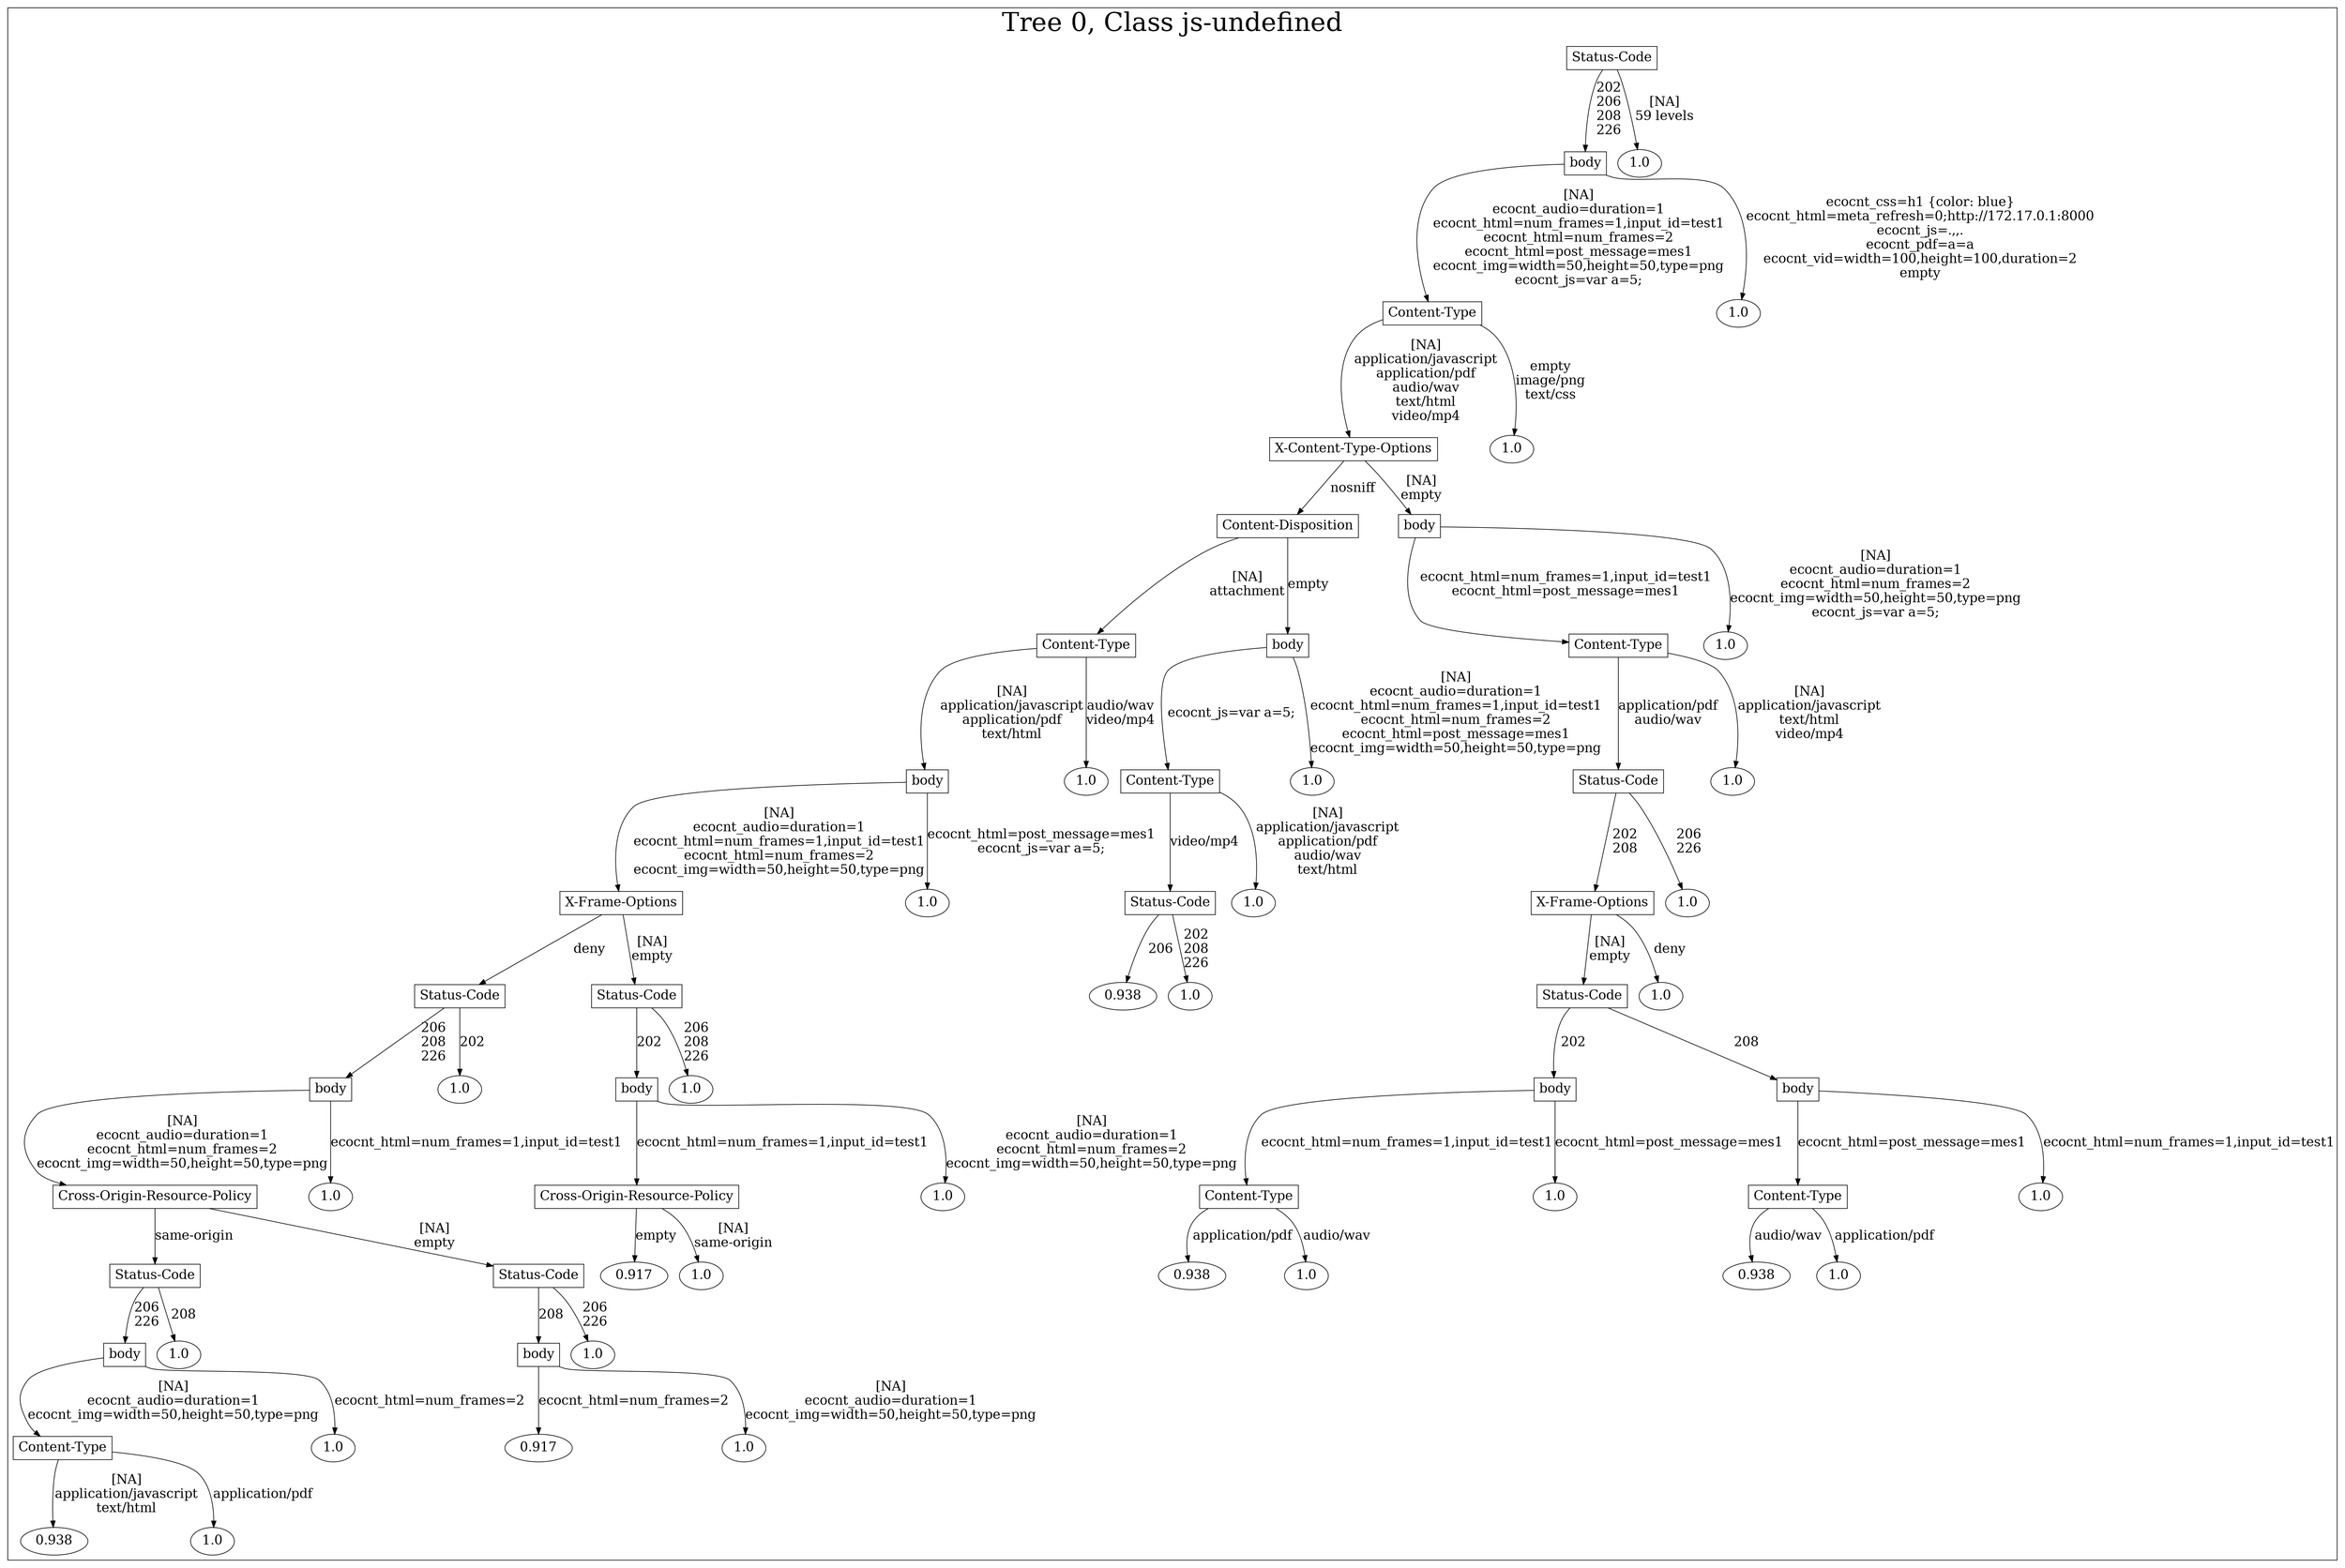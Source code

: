 /*
Generated by:
    http://https://github.com/h2oai/h2o-3/tree/master/h2o-genmodel/src/main/java/hex/genmodel/tools/PrintMojo.java
*/

/*
On a mac:

$ brew install graphviz
$ dot -Tpng file.gv -o file.png
$ open file.png
*/

digraph G {

subgraph cluster_0 {
/* Nodes */

/* Level 0 */
{
"SG_0_Node_0" [shape=box, fontsize=20, label="Status-Code"]
}

/* Level 1 */
{
"SG_0_Node_1" [shape=box, fontsize=20, label="body"]
"SG_0_Node_37" [fontsize=20, label="1.0"]
}

/* Level 2 */
{
"SG_0_Node_2" [shape=box, fontsize=20, label="Content-Type"]
"SG_0_Node_38" [fontsize=20, label="1.0"]
}

/* Level 3 */
{
"SG_0_Node_3" [shape=box, fontsize=20, label="X-Content-Type-Options"]
"SG_0_Node_39" [fontsize=20, label="1.0"]
}

/* Level 4 */
{
"SG_0_Node_4" [shape=box, fontsize=20, label="Content-Disposition"]
"SG_0_Node_5" [shape=box, fontsize=20, label="body"]
}

/* Level 5 */
{
"SG_0_Node_6" [shape=box, fontsize=20, label="Content-Type"]
"SG_0_Node_7" [shape=box, fontsize=20, label="body"]
"SG_0_Node_8" [shape=box, fontsize=20, label="Content-Type"]
"SG_0_Node_40" [fontsize=20, label="1.0"]
}

/* Level 6 */
{
"SG_0_Node_9" [shape=box, fontsize=20, label="body"]
"SG_0_Node_41" [fontsize=20, label="1.0"]
"SG_0_Node_10" [shape=box, fontsize=20, label="Content-Type"]
"SG_0_Node_42" [fontsize=20, label="1.0"]
"SG_0_Node_11" [shape=box, fontsize=20, label="Status-Code"]
"SG_0_Node_43" [fontsize=20, label="1.0"]
}

/* Level 7 */
{
"SG_0_Node_12" [shape=box, fontsize=20, label="X-Frame-Options"]
"SG_0_Node_44" [fontsize=20, label="1.0"]
"SG_0_Node_13" [shape=box, fontsize=20, label="Status-Code"]
"SG_0_Node_45" [fontsize=20, label="1.0"]
"SG_0_Node_14" [shape=box, fontsize=20, label="X-Frame-Options"]
"SG_0_Node_46" [fontsize=20, label="1.0"]
}

/* Level 8 */
{
"SG_0_Node_15" [shape=box, fontsize=20, label="Status-Code"]
"SG_0_Node_16" [shape=box, fontsize=20, label="Status-Code"]
"SG_0_Node_47" [fontsize=20, label="0.938"]
"SG_0_Node_48" [fontsize=20, label="1.0"]
"SG_0_Node_18" [shape=box, fontsize=20, label="Status-Code"]
"SG_0_Node_49" [fontsize=20, label="1.0"]
}

/* Level 9 */
{
"SG_0_Node_19" [shape=box, fontsize=20, label="body"]
"SG_0_Node_50" [fontsize=20, label="1.0"]
"SG_0_Node_20" [shape=box, fontsize=20, label="body"]
"SG_0_Node_51" [fontsize=20, label="1.0"]
"SG_0_Node_21" [shape=box, fontsize=20, label="body"]
"SG_0_Node_22" [shape=box, fontsize=20, label="body"]
}

/* Level 10 */
{
"SG_0_Node_23" [shape=box, fontsize=20, label="Cross-Origin-Resource-Policy"]
"SG_0_Node_52" [fontsize=20, label="1.0"]
"SG_0_Node_24" [shape=box, fontsize=20, label="Cross-Origin-Resource-Policy"]
"SG_0_Node_53" [fontsize=20, label="1.0"]
"SG_0_Node_25" [shape=box, fontsize=20, label="Content-Type"]
"SG_0_Node_54" [fontsize=20, label="1.0"]
"SG_0_Node_26" [shape=box, fontsize=20, label="Content-Type"]
"SG_0_Node_55" [fontsize=20, label="1.0"]
}

/* Level 11 */
{
"SG_0_Node_27" [shape=box, fontsize=20, label="Status-Code"]
"SG_0_Node_28" [shape=box, fontsize=20, label="Status-Code"]
"SG_0_Node_56" [fontsize=20, label="0.917"]
"SG_0_Node_57" [fontsize=20, label="1.0"]
"SG_0_Node_58" [fontsize=20, label="0.938"]
"SG_0_Node_59" [fontsize=20, label="1.0"]
"SG_0_Node_60" [fontsize=20, label="0.938"]
"SG_0_Node_61" [fontsize=20, label="1.0"]
}

/* Level 12 */
{
"SG_0_Node_32" [shape=box, fontsize=20, label="body"]
"SG_0_Node_62" [fontsize=20, label="1.0"]
"SG_0_Node_33" [shape=box, fontsize=20, label="body"]
"SG_0_Node_63" [fontsize=20, label="1.0"]
}

/* Level 13 */
{
"SG_0_Node_34" [shape=box, fontsize=20, label="Content-Type"]
"SG_0_Node_64" [fontsize=20, label="1.0"]
"SG_0_Node_65" [fontsize=20, label="0.917"]
"SG_0_Node_66" [fontsize=20, label="1.0"]
}

/* Level 14 */
{
"SG_0_Node_67" [fontsize=20, label="0.938"]
"SG_0_Node_68" [fontsize=20, label="1.0"]
}

/* Edges */
"SG_0_Node_0" -> "SG_0_Node_1" [fontsize=20, label="202
206
208
226
"]
"SG_0_Node_0" -> "SG_0_Node_37" [fontsize=20, label="[NA]
59 levels
"]
"SG_0_Node_1" -> "SG_0_Node_2" [fontsize=20, label="[NA]
ecocnt_audio=duration=1
ecocnt_html=num_frames=1,input_id=test1
ecocnt_html=num_frames=2
ecocnt_html=post_message=mes1
ecocnt_img=width=50,height=50,type=png
ecocnt_js=var a=5;
"]
"SG_0_Node_1" -> "SG_0_Node_38" [fontsize=20, label="ecocnt_css=h1 {color: blue}
ecocnt_html=meta_refresh=0;http://172.17.0.1:8000
ecocnt_js=.,,.
ecocnt_pdf=a=a
ecocnt_vid=width=100,height=100,duration=2
empty
"]
"SG_0_Node_2" -> "SG_0_Node_3" [fontsize=20, label="[NA]
application/javascript
application/pdf
audio/wav
text/html
video/mp4
"]
"SG_0_Node_2" -> "SG_0_Node_39" [fontsize=20, label="empty
image/png
text/css
"]
"SG_0_Node_3" -> "SG_0_Node_4" [fontsize=20, label="nosniff
"]
"SG_0_Node_3" -> "SG_0_Node_5" [fontsize=20, label="[NA]
empty
"]
"SG_0_Node_5" -> "SG_0_Node_8" [fontsize=20, label="ecocnt_html=num_frames=1,input_id=test1
ecocnt_html=post_message=mes1
"]
"SG_0_Node_5" -> "SG_0_Node_40" [fontsize=20, label="[NA]
ecocnt_audio=duration=1
ecocnt_html=num_frames=2
ecocnt_img=width=50,height=50,type=png
ecocnt_js=var a=5;
"]
"SG_0_Node_8" -> "SG_0_Node_11" [fontsize=20, label="application/pdf
audio/wav
"]
"SG_0_Node_8" -> "SG_0_Node_43" [fontsize=20, label="[NA]
application/javascript
text/html
video/mp4
"]
"SG_0_Node_11" -> "SG_0_Node_14" [fontsize=20, label="202
208
"]
"SG_0_Node_11" -> "SG_0_Node_46" [fontsize=20, label="206
226
"]
"SG_0_Node_14" -> "SG_0_Node_18" [fontsize=20, label="[NA]
empty
"]
"SG_0_Node_14" -> "SG_0_Node_49" [fontsize=20, label="deny
"]
"SG_0_Node_18" -> "SG_0_Node_21" [fontsize=20, label="202
"]
"SG_0_Node_18" -> "SG_0_Node_22" [fontsize=20, label="208
"]
"SG_0_Node_22" -> "SG_0_Node_26" [fontsize=20, label="ecocnt_html=post_message=mes1
"]
"SG_0_Node_22" -> "SG_0_Node_55" [fontsize=20, label="ecocnt_html=num_frames=1,input_id=test1
"]
"SG_0_Node_26" -> "SG_0_Node_60" [fontsize=20, label="audio/wav
"]
"SG_0_Node_26" -> "SG_0_Node_61" [fontsize=20, label="application/pdf
"]
"SG_0_Node_21" -> "SG_0_Node_25" [fontsize=20, label="ecocnt_html=num_frames=1,input_id=test1
"]
"SG_0_Node_21" -> "SG_0_Node_54" [fontsize=20, label="ecocnt_html=post_message=mes1
"]
"SG_0_Node_25" -> "SG_0_Node_58" [fontsize=20, label="application/pdf
"]
"SG_0_Node_25" -> "SG_0_Node_59" [fontsize=20, label="audio/wav
"]
"SG_0_Node_4" -> "SG_0_Node_6" [fontsize=20, label="[NA]
attachment
"]
"SG_0_Node_4" -> "SG_0_Node_7" [fontsize=20, label="empty
"]
"SG_0_Node_7" -> "SG_0_Node_10" [fontsize=20, label="ecocnt_js=var a=5;
"]
"SG_0_Node_7" -> "SG_0_Node_42" [fontsize=20, label="[NA]
ecocnt_audio=duration=1
ecocnt_html=num_frames=1,input_id=test1
ecocnt_html=num_frames=2
ecocnt_html=post_message=mes1
ecocnt_img=width=50,height=50,type=png
"]
"SG_0_Node_10" -> "SG_0_Node_13" [fontsize=20, label="video/mp4
"]
"SG_0_Node_10" -> "SG_0_Node_45" [fontsize=20, label="[NA]
application/javascript
application/pdf
audio/wav
text/html
"]
"SG_0_Node_13" -> "SG_0_Node_47" [fontsize=20, label="206
"]
"SG_0_Node_13" -> "SG_0_Node_48" [fontsize=20, label="202
208
226
"]
"SG_0_Node_6" -> "SG_0_Node_9" [fontsize=20, label="[NA]
application/javascript
application/pdf
text/html
"]
"SG_0_Node_6" -> "SG_0_Node_41" [fontsize=20, label="audio/wav
video/mp4
"]
"SG_0_Node_9" -> "SG_0_Node_12" [fontsize=20, label="[NA]
ecocnt_audio=duration=1
ecocnt_html=num_frames=1,input_id=test1
ecocnt_html=num_frames=2
ecocnt_img=width=50,height=50,type=png
"]
"SG_0_Node_9" -> "SG_0_Node_44" [fontsize=20, label="ecocnt_html=post_message=mes1
ecocnt_js=var a=5;
"]
"SG_0_Node_12" -> "SG_0_Node_15" [fontsize=20, label="deny
"]
"SG_0_Node_12" -> "SG_0_Node_16" [fontsize=20, label="[NA]
empty
"]
"SG_0_Node_16" -> "SG_0_Node_20" [fontsize=20, label="202
"]
"SG_0_Node_16" -> "SG_0_Node_51" [fontsize=20, label="206
208
226
"]
"SG_0_Node_20" -> "SG_0_Node_24" [fontsize=20, label="ecocnt_html=num_frames=1,input_id=test1
"]
"SG_0_Node_20" -> "SG_0_Node_53" [fontsize=20, label="[NA]
ecocnt_audio=duration=1
ecocnt_html=num_frames=2
ecocnt_img=width=50,height=50,type=png
"]
"SG_0_Node_24" -> "SG_0_Node_56" [fontsize=20, label="empty
"]
"SG_0_Node_24" -> "SG_0_Node_57" [fontsize=20, label="[NA]
same-origin
"]
"SG_0_Node_15" -> "SG_0_Node_19" [fontsize=20, label="206
208
226
"]
"SG_0_Node_15" -> "SG_0_Node_50" [fontsize=20, label="202
"]
"SG_0_Node_19" -> "SG_0_Node_23" [fontsize=20, label="[NA]
ecocnt_audio=duration=1
ecocnt_html=num_frames=2
ecocnt_img=width=50,height=50,type=png
"]
"SG_0_Node_19" -> "SG_0_Node_52" [fontsize=20, label="ecocnt_html=num_frames=1,input_id=test1
"]
"SG_0_Node_23" -> "SG_0_Node_27" [fontsize=20, label="same-origin
"]
"SG_0_Node_23" -> "SG_0_Node_28" [fontsize=20, label="[NA]
empty
"]
"SG_0_Node_28" -> "SG_0_Node_33" [fontsize=20, label="208
"]
"SG_0_Node_28" -> "SG_0_Node_63" [fontsize=20, label="206
226
"]
"SG_0_Node_33" -> "SG_0_Node_65" [fontsize=20, label="ecocnt_html=num_frames=2
"]
"SG_0_Node_33" -> "SG_0_Node_66" [fontsize=20, label="[NA]
ecocnt_audio=duration=1
ecocnt_img=width=50,height=50,type=png
"]
"SG_0_Node_27" -> "SG_0_Node_32" [fontsize=20, label="206
226
"]
"SG_0_Node_27" -> "SG_0_Node_62" [fontsize=20, label="208
"]
"SG_0_Node_32" -> "SG_0_Node_34" [fontsize=20, label="[NA]
ecocnt_audio=duration=1
ecocnt_img=width=50,height=50,type=png
"]
"SG_0_Node_32" -> "SG_0_Node_64" [fontsize=20, label="ecocnt_html=num_frames=2
"]
"SG_0_Node_34" -> "SG_0_Node_67" [fontsize=20, label="[NA]
application/javascript
text/html
"]
"SG_0_Node_34" -> "SG_0_Node_68" [fontsize=20, label="application/pdf
"]

fontsize=40
label="Tree 0, Class js-undefined"
}

}


